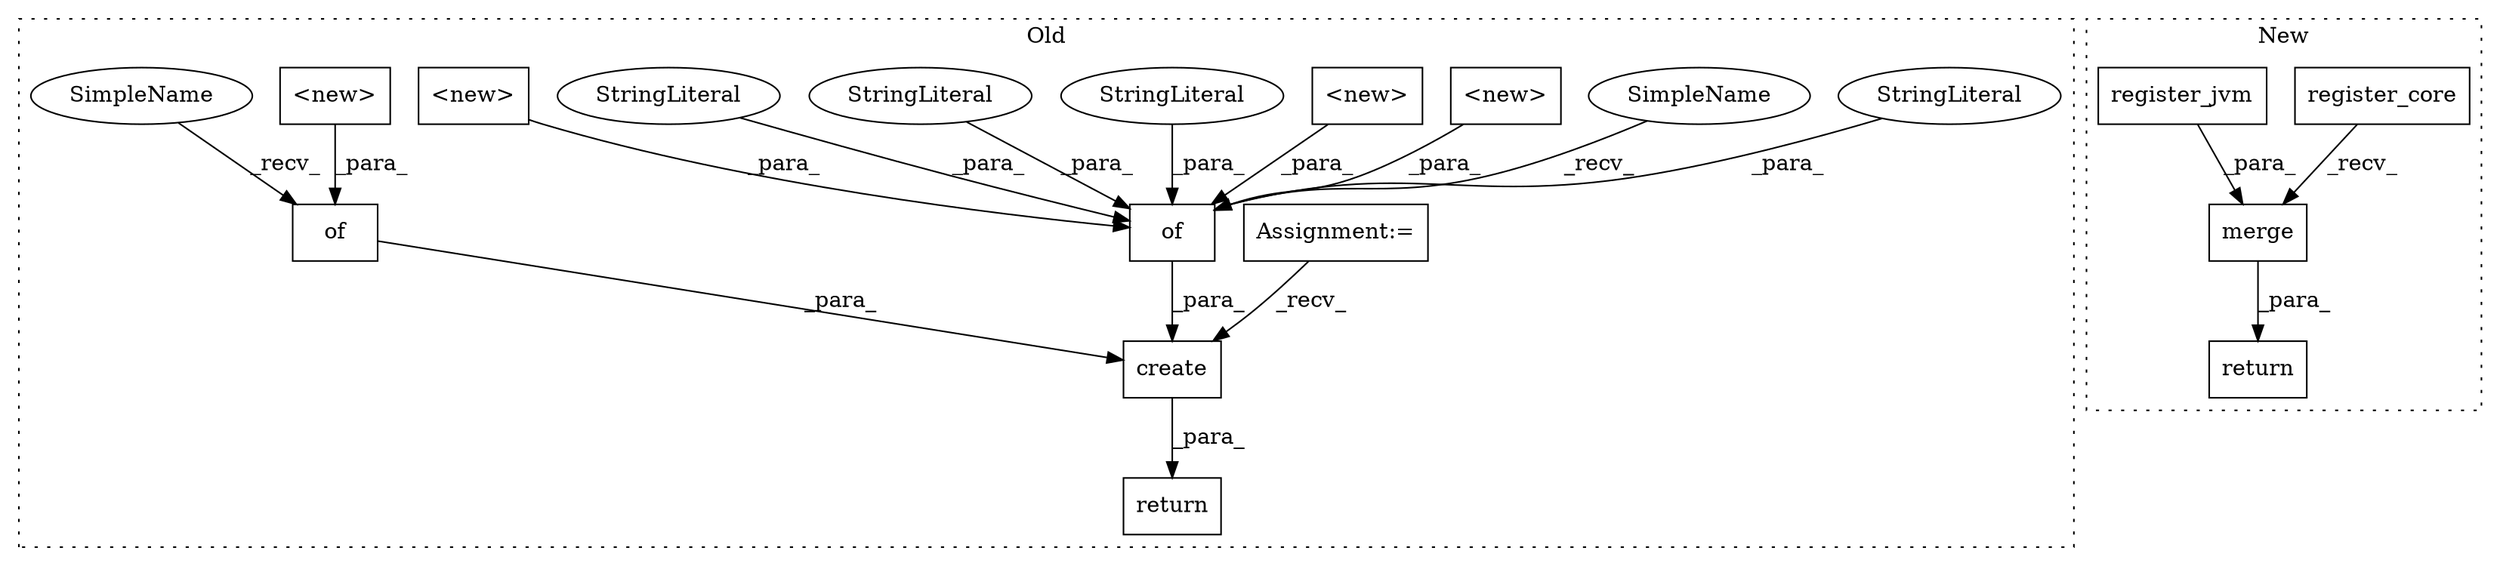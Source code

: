 digraph G {
subgraph cluster0 {
1 [label="<new>" a="14" s="1366" l="15" shape="box"];
4 [label="of" a="32" s="1240,1467" l="3,1" shape="box"];
5 [label="create" a="32" s="1157,1468" l="7,1" shape="box"];
6 [label="<new>" a="14" s="1449" l="18" shape="box"];
7 [label="StringLiteral" a="45" s="1307" l="21" shape="ellipse"];
8 [label="StringLiteral" a="45" s="1405" l="11" shape="ellipse"];
9 [label="Assignment:=" a="7" s="1111" l="16" shape="box"];
10 [label="return" a="41" s="1133" l="7" shape="box"];
12 [label="of" a="32" s="1206,1234" l="3,1" shape="box"];
13 [label="<new>" a="14" s="1215" l="19" shape="box"];
14 [label="StringLiteral" a="45" s="1243" l="13" shape="ellipse"];
15 [label="<new>" a="14" s="1257" l="16" shape="box"];
16 [label="StringLiteral" a="45" s="1382" l="9" shape="ellipse"];
18 [label="SimpleName" a="42" s="1202" l="3" shape="ellipse"];
19 [label="SimpleName" a="42" s="1236" l="3" shape="ellipse"];
label = "Old";
style="dotted";
}
subgraph cluster1 {
2 [label="register_core" a="32" s="739" l="15" shape="box"];
3 [label="merge" a="32" s="755,775" l="6,1" shape="box"];
11 [label="return" a="41" s="732" l="7" shape="box"];
17 [label="register_jvm" a="32" s="761" l="14" shape="box"];
label = "New";
style="dotted";
}
1 -> 4 [label="_para_"];
2 -> 3 [label="_recv_"];
3 -> 11 [label="_para_"];
4 -> 5 [label="_para_"];
5 -> 10 [label="_para_"];
6 -> 4 [label="_para_"];
7 -> 4 [label="_para_"];
8 -> 4 [label="_para_"];
9 -> 5 [label="_recv_"];
12 -> 5 [label="_para_"];
13 -> 12 [label="_para_"];
14 -> 4 [label="_para_"];
15 -> 4 [label="_para_"];
16 -> 4 [label="_para_"];
17 -> 3 [label="_para_"];
18 -> 12 [label="_recv_"];
19 -> 4 [label="_recv_"];
}
